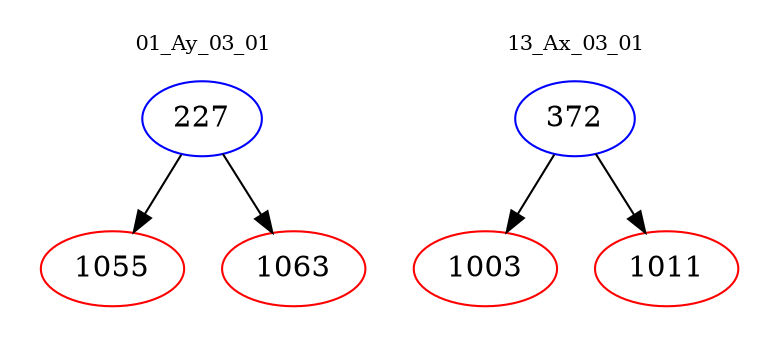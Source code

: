 digraph{
subgraph cluster_0 {
color = white
label = "01_Ay_03_01";
fontsize=10;
T0_227 [label="227", color="blue"]
T0_227 -> T0_1055 [color="black"]
T0_1055 [label="1055", color="red"]
T0_227 -> T0_1063 [color="black"]
T0_1063 [label="1063", color="red"]
}
subgraph cluster_1 {
color = white
label = "13_Ax_03_01";
fontsize=10;
T1_372 [label="372", color="blue"]
T1_372 -> T1_1003 [color="black"]
T1_1003 [label="1003", color="red"]
T1_372 -> T1_1011 [color="black"]
T1_1011 [label="1011", color="red"]
}
}

